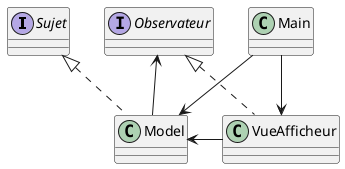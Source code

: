 @startuml
'https://plantuml.com/class-diagram

interface Sujet{}

interface Observateur{}

class VueAfficheur{}

class Main{}

class Model{}

Sujet <|.. Model
Main --> Model
Model <- VueAfficheur
Observateur <-- Model
Observateur <|.. VueAfficheur
Main -> VueAfficheur

@enduml